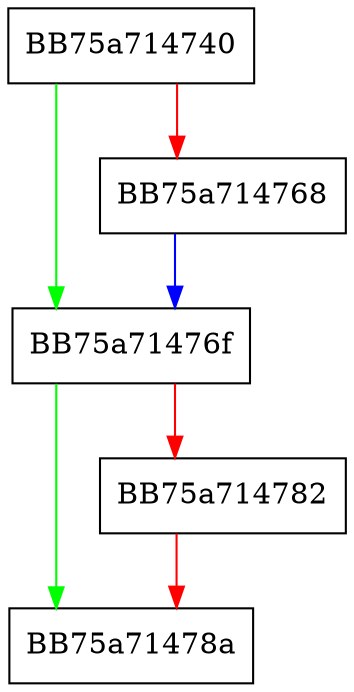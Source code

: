 digraph LoadModMonEnforceBlockLoadDLLListDbVar {
  node [shape="box"];
  graph [splines=ortho];
  BB75a714740 -> BB75a71476f [color="green"];
  BB75a714740 -> BB75a714768 [color="red"];
  BB75a714768 -> BB75a71476f [color="blue"];
  BB75a71476f -> BB75a71478a [color="green"];
  BB75a71476f -> BB75a714782 [color="red"];
  BB75a714782 -> BB75a71478a [color="red"];
}